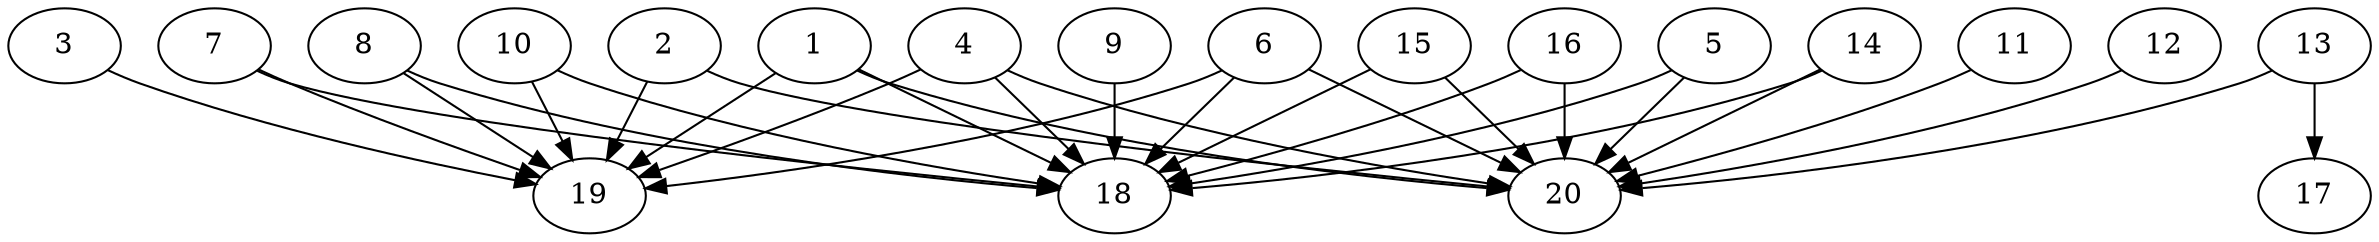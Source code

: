 // DAG automatically generated by daggen at Thu Oct  3 13:58:42 2019
// ./daggen --dot -n 20 --ccr 0.5 --fat 0.9 --regular 0.7 --density 0.9 --mindata 5242880 --maxdata 52428800 
digraph G {
  1 [size="103604224", alpha="0.19", expect_size="51802112"] 
  1 -> 18 [size ="51802112"]
  1 -> 19 [size ="51802112"]
  1 -> 20 [size ="51802112"]
  2 [size="21780480", alpha="0.07", expect_size="10890240"] 
  2 -> 19 [size ="10890240"]
  2 -> 20 [size ="10890240"]
  3 [size="23783424", alpha="0.18", expect_size="11891712"] 
  3 -> 19 [size ="11891712"]
  4 [size="11679744", alpha="0.00", expect_size="5839872"] 
  4 -> 18 [size ="5839872"]
  4 -> 19 [size ="5839872"]
  4 -> 20 [size ="5839872"]
  5 [size="21923840", alpha="0.17", expect_size="10961920"] 
  5 -> 18 [size ="10961920"]
  5 -> 20 [size ="10961920"]
  6 [size="65925120", alpha="0.11", expect_size="32962560"] 
  6 -> 18 [size ="32962560"]
  6 -> 19 [size ="32962560"]
  6 -> 20 [size ="32962560"]
  7 [size="102504448", alpha="0.07", expect_size="51252224"] 
  7 -> 18 [size ="51252224"]
  7 -> 19 [size ="51252224"]
  8 [size="77279232", alpha="0.15", expect_size="38639616"] 
  8 -> 18 [size ="38639616"]
  8 -> 19 [size ="38639616"]
  9 [size="30640128", alpha="0.07", expect_size="15320064"] 
  9 -> 18 [size ="15320064"]
  10 [size="93366272", alpha="0.03", expect_size="46683136"] 
  10 -> 18 [size ="46683136"]
  10 -> 19 [size ="46683136"]
  11 [size="87048192", alpha="0.16", expect_size="43524096"] 
  11 -> 20 [size ="43524096"]
  12 [size="81930240", alpha="0.03", expect_size="40965120"] 
  12 -> 20 [size ="40965120"]
  13 [size="18421760", alpha="0.05", expect_size="9210880"] 
  13 -> 17 [size ="9210880"]
  13 -> 20 [size ="9210880"]
  14 [size="11253760", alpha="0.13", expect_size="5626880"] 
  14 -> 18 [size ="5626880"]
  14 -> 20 [size ="5626880"]
  15 [size="13088768", alpha="0.09", expect_size="6544384"] 
  15 -> 18 [size ="6544384"]
  15 -> 20 [size ="6544384"]
  16 [size="92954624", alpha="0.17", expect_size="46477312"] 
  16 -> 18 [size ="46477312"]
  16 -> 20 [size ="46477312"]
  17 [size="50520064", alpha="0.17", expect_size="25260032"] 
  18 [size="82231296", alpha="0.18", expect_size="41115648"] 
  19 [size="60542976", alpha="0.05", expect_size="30271488"] 
  20 [size="92471296", alpha="0.15", expect_size="46235648"] 
}
